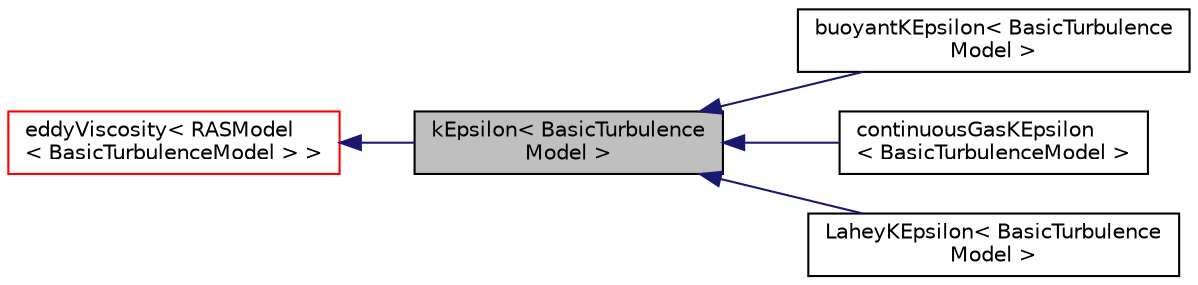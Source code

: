 digraph "kEpsilon&lt; BasicTurbulenceModel &gt;"
{
  bgcolor="transparent";
  edge [fontname="Helvetica",fontsize="10",labelfontname="Helvetica",labelfontsize="10"];
  node [fontname="Helvetica",fontsize="10",shape=record];
  rankdir="LR";
  Node1 [label="kEpsilon\< BasicTurbulence\lModel \>",height=0.2,width=0.4,color="black", fillcolor="grey75", style="filled", fontcolor="black"];
  Node2 -> Node1 [dir="back",color="midnightblue",fontsize="10",style="solid",fontname="Helvetica"];
  Node2 [label="eddyViscosity\< RASModel\l\< BasicTurbulenceModel \> \>",height=0.2,width=0.4,color="red",URL="$a00610.html"];
  Node1 -> Node3 [dir="back",color="midnightblue",fontsize="10",style="solid",fontname="Helvetica"];
  Node3 [label="buoyantKEpsilon\< BasicTurbulence\lModel \>",height=0.2,width=0.4,color="black",URL="$a00170.html",tooltip="Additional buoyancy generation/dissipation term applied to the k and epsilon equations of the standar..."];
  Node1 -> Node4 [dir="back",color="midnightblue",fontsize="10",style="solid",fontname="Helvetica"];
  Node4 [label="continuousGasKEpsilon\l\< BasicTurbulenceModel \>",height=0.2,width=0.4,color="black",URL="$a00399.html",tooltip="k-epsilon model for the gas-phase in a two-phase system supporting phase-inversion. "];
  Node1 -> Node5 [dir="back",color="midnightblue",fontsize="10",style="solid",fontname="Helvetica"];
  Node5 [label="LaheyKEpsilon\< BasicTurbulence\lModel \>",height=0.2,width=0.4,color="black",URL="$a01259.html",tooltip="Continuous-phase k-epsilon model including bubble-generated turbulence. "];
}
